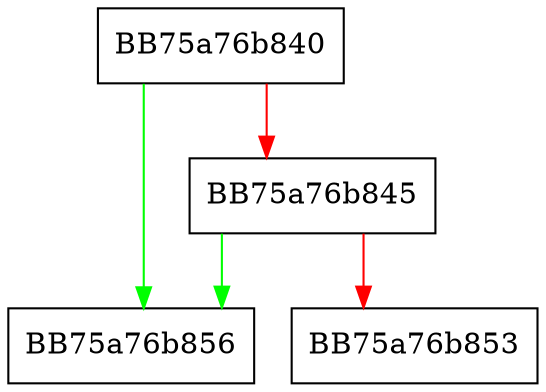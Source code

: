 digraph HasBootSignature {
  node [shape="box"];
  graph [splines=ortho];
  BB75a76b840 -> BB75a76b856 [color="green"];
  BB75a76b840 -> BB75a76b845 [color="red"];
  BB75a76b845 -> BB75a76b856 [color="green"];
  BB75a76b845 -> BB75a76b853 [color="red"];
}
